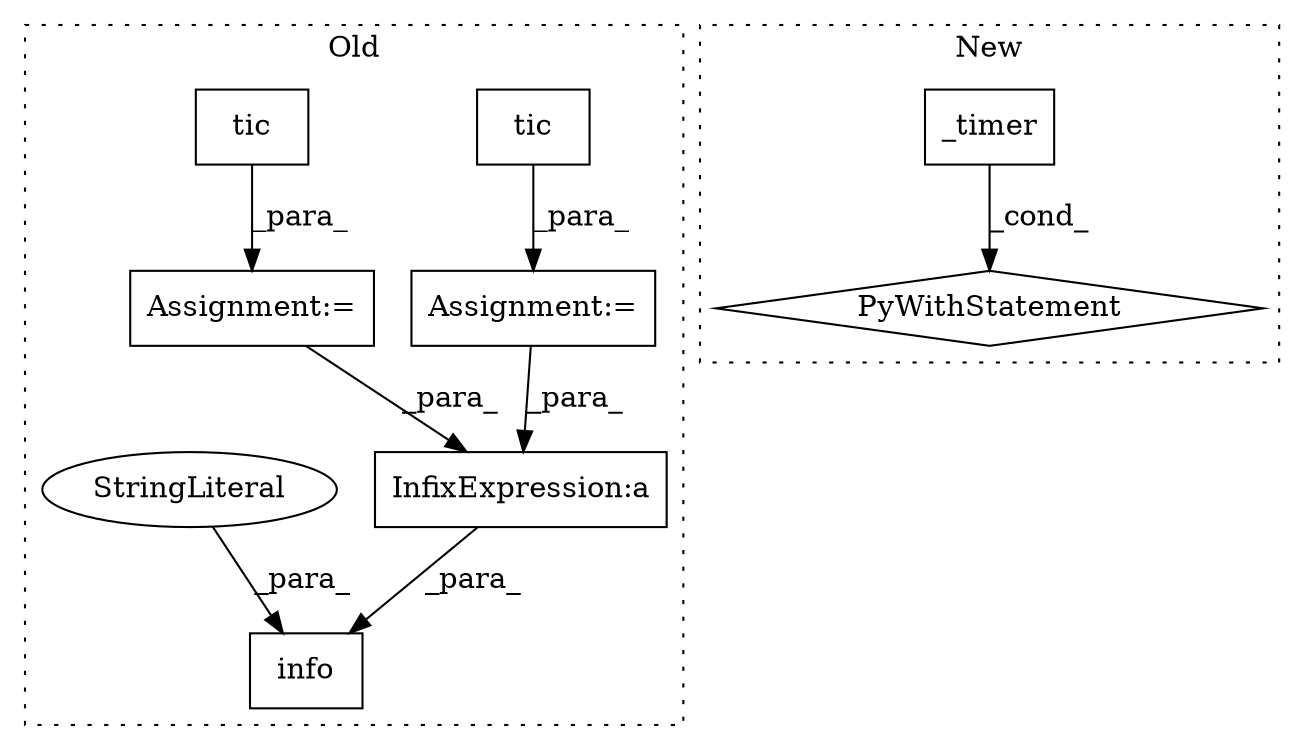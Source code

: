 digraph G {
subgraph cluster0 {
1 [label="tic" a="32" s="3531" l="5" shape="box"];
3 [label="InfixExpression:a" a="27" s="3707" l="3" shape="box"];
4 [label="tic" a="32" s="3663" l="5" shape="box"];
6 [label="Assignment:=" a="7" s="3662" l="1" shape="box"];
7 [label="Assignment:=" a="7" s="3530" l="1" shape="box"];
8 [label="info" a="32" s="3681,3712" l="5,1" shape="box"];
9 [label="StringLiteral" a="45" s="3686" l="18" shape="ellipse"];
label = "Old";
style="dotted";
}
subgraph cluster1 {
2 [label="PyWithStatement" a="104" s="3608,3641" l="10,2" shape="diamond"];
5 [label="_timer" a="32" s="3618,3640" l="7,1" shape="box"];
label = "New";
style="dotted";
}
1 -> 7 [label="_para_"];
3 -> 8 [label="_para_"];
4 -> 6 [label="_para_"];
5 -> 2 [label="_cond_"];
6 -> 3 [label="_para_"];
7 -> 3 [label="_para_"];
9 -> 8 [label="_para_"];
}
